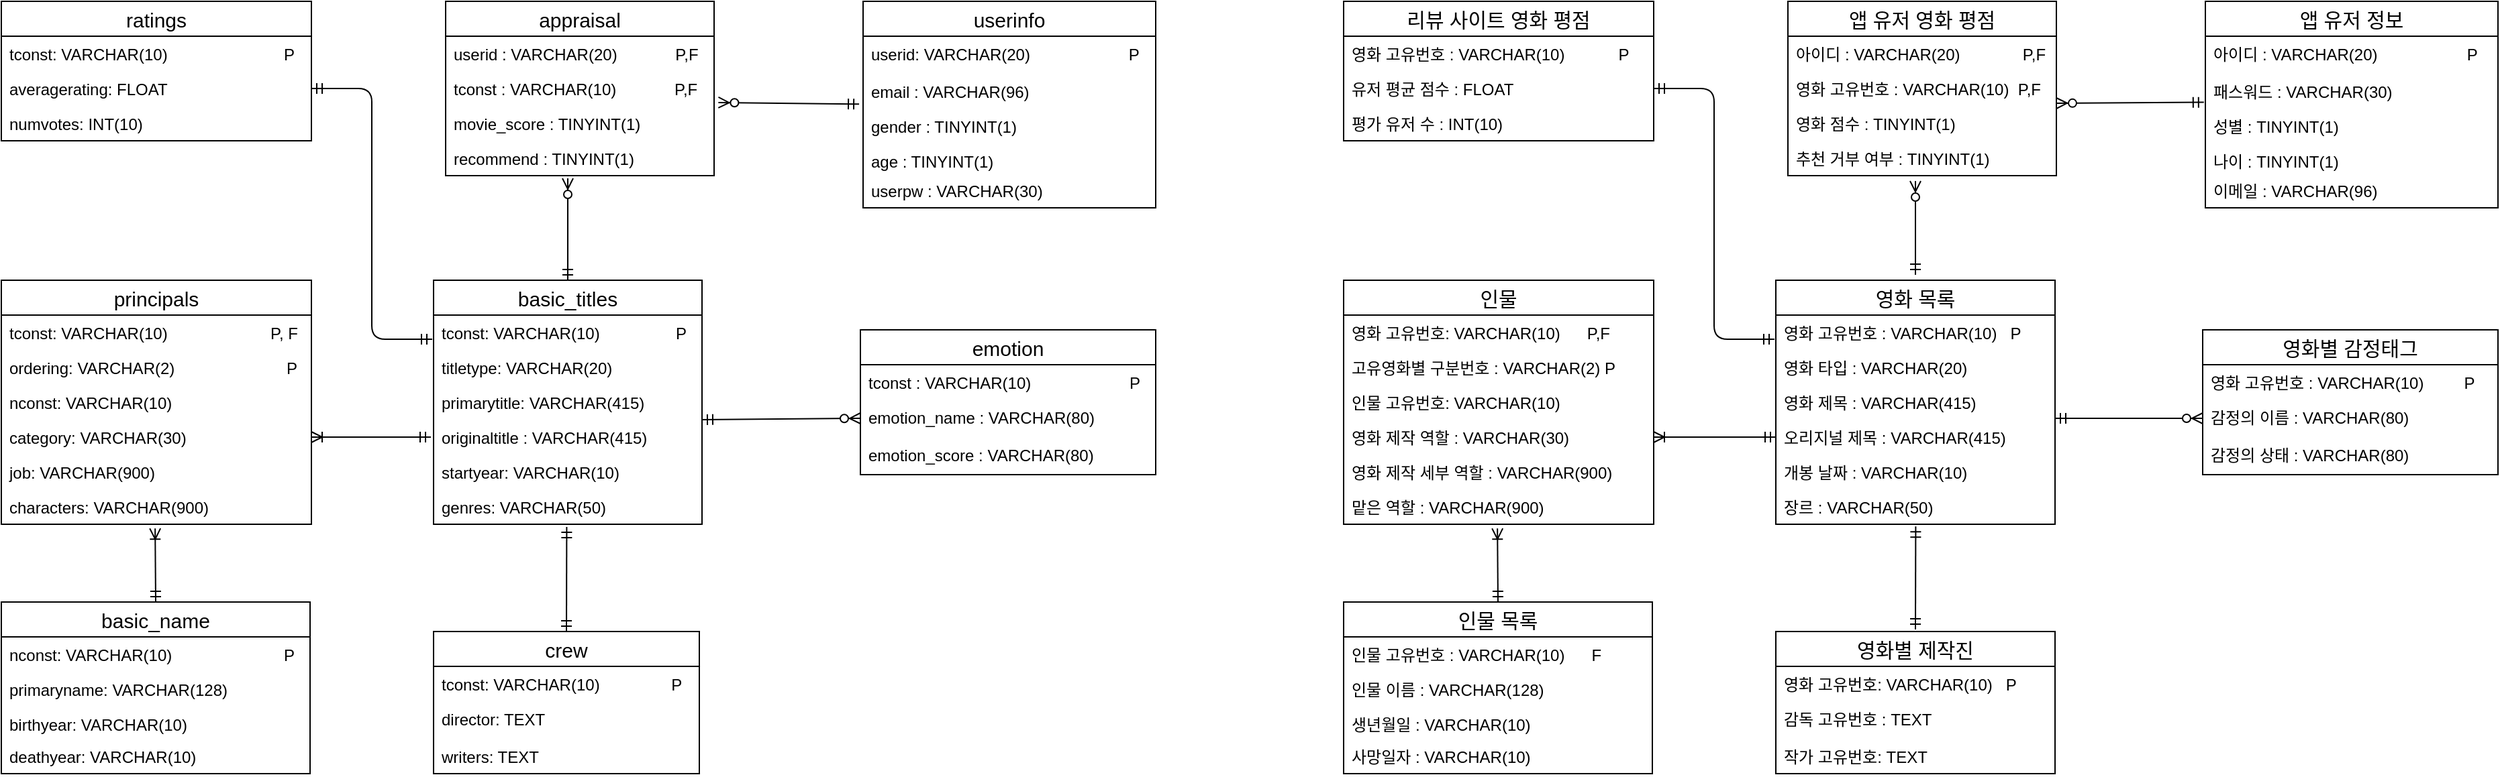 <mxfile pages="1" version="11.2.9" type="device"><diagram id="sOajWOalofP42Rp4OUkH" name="페이지-1"><mxGraphModel dx="2597" dy="3038" grid="1" gridSize="10" guides="1" tooltips="1" connect="1" arrows="1" fold="1" page="1" pageScale="1" pageWidth="827" pageHeight="1169" background="#FFFFFF" math="0" shadow="0"><root><mxCell id="0"/><mxCell id="1" parent="0"/><mxCell id="pa9vflsXwH1r61YNGhsT-4" value="인물" style="swimlane;fontStyle=0;childLayout=stackLayout;horizontal=1;startSize=26;fillColor=none;horizontalStack=0;resizeParent=1;resizeParentMax=0;resizeLast=0;collapsible=1;marginBottom=0;fontSize=15;" vertex="1" parent="1"><mxGeometry x="60" y="-1168" width="231" height="182" as="geometry"><mxRectangle x="-1328" y="-826" width="100" height="26" as="alternateBounds"/></mxGeometry></mxCell><mxCell id="pa9vflsXwH1r61YNGhsT-5" value="영화 고유번호: VARCHAR(10)      P,F&#10;" style="text;strokeColor=none;fillColor=none;align=left;verticalAlign=top;spacingLeft=4;spacingRight=4;overflow=hidden;rotatable=0;points=[[0,0.5],[1,0.5]];portConstraint=eastwest;" vertex="1" parent="pa9vflsXwH1r61YNGhsT-4"><mxGeometry y="26" width="231" height="26" as="geometry"/></mxCell><mxCell id="pa9vflsXwH1r61YNGhsT-6" value="고유영화별 구분번호 : VARCHAR(2) P" style="text;strokeColor=none;fillColor=none;align=left;verticalAlign=top;spacingLeft=4;spacingRight=4;overflow=hidden;rotatable=0;points=[[0,0.5],[1,0.5]];portConstraint=eastwest;" vertex="1" parent="pa9vflsXwH1r61YNGhsT-4"><mxGeometry y="52" width="231" height="26" as="geometry"/></mxCell><mxCell id="pa9vflsXwH1r61YNGhsT-7" value="인물 고유번호: VARCHAR(10)           " style="text;strokeColor=none;fillColor=none;align=left;verticalAlign=top;spacingLeft=4;spacingRight=4;overflow=hidden;rotatable=0;points=[[0,0.5],[1,0.5]];portConstraint=eastwest;" vertex="1" parent="pa9vflsXwH1r61YNGhsT-4"><mxGeometry y="78" width="231" height="26" as="geometry"/></mxCell><mxCell id="pa9vflsXwH1r61YNGhsT-8" value="영화 제작 역할 : VARCHAR(30)" style="text;strokeColor=none;fillColor=none;align=left;verticalAlign=top;spacingLeft=4;spacingRight=4;overflow=hidden;rotatable=0;points=[[0,0.5],[1,0.5]];portConstraint=eastwest;" vertex="1" parent="pa9vflsXwH1r61YNGhsT-4"><mxGeometry y="104" width="231" height="26" as="geometry"/></mxCell><mxCell id="pa9vflsXwH1r61YNGhsT-9" value="영화 제작 세부 역할 : VARCHAR(900)" style="text;strokeColor=none;fillColor=none;align=left;verticalAlign=top;spacingLeft=4;spacingRight=4;overflow=hidden;rotatable=0;points=[[0,0.5],[1,0.5]];portConstraint=eastwest;" vertex="1" parent="pa9vflsXwH1r61YNGhsT-4"><mxGeometry y="130" width="231" height="26" as="geometry"/></mxCell><mxCell id="pa9vflsXwH1r61YNGhsT-10" value="맡은 역할 : VARCHAR(900)" style="text;strokeColor=none;fillColor=none;align=left;verticalAlign=top;spacingLeft=4;spacingRight=4;overflow=hidden;rotatable=0;points=[[0,0.5],[1,0.5]];portConstraint=eastwest;" vertex="1" parent="pa9vflsXwH1r61YNGhsT-4"><mxGeometry y="156" width="231" height="26" as="geometry"/></mxCell><mxCell id="pa9vflsXwH1r61YNGhsT-11" value="영화 목록" style="swimlane;fontStyle=0;childLayout=stackLayout;horizontal=1;startSize=26;fillColor=none;horizontalStack=0;resizeParent=1;resizeParentMax=0;resizeLast=0;collapsible=1;marginBottom=0;fontSize=15;" vertex="1" parent="1"><mxGeometry x="382" y="-1168" width="208" height="182" as="geometry"/></mxCell><mxCell id="pa9vflsXwH1r61YNGhsT-12" value="영화 고유번호 : VARCHAR(10)   P" style="text;strokeColor=none;fillColor=none;align=left;verticalAlign=top;spacingLeft=4;spacingRight=4;overflow=hidden;rotatable=0;points=[[0,0.5],[1,0.5]];portConstraint=eastwest;" vertex="1" parent="pa9vflsXwH1r61YNGhsT-11"><mxGeometry y="26" width="208" height="26" as="geometry"/></mxCell><mxCell id="pa9vflsXwH1r61YNGhsT-13" value="영화 타입 : VARCHAR(20)" style="text;strokeColor=none;fillColor=none;align=left;verticalAlign=top;spacingLeft=4;spacingRight=4;overflow=hidden;rotatable=0;points=[[0,0.5],[1,0.5]];portConstraint=eastwest;" vertex="1" parent="pa9vflsXwH1r61YNGhsT-11"><mxGeometry y="52" width="208" height="26" as="geometry"/></mxCell><mxCell id="pa9vflsXwH1r61YNGhsT-14" value="영화 제목 : VARCHAR(415)&#10;" style="text;strokeColor=none;fillColor=none;align=left;verticalAlign=top;spacingLeft=4;spacingRight=4;overflow=hidden;rotatable=0;points=[[0,0.5],[1,0.5]];portConstraint=eastwest;" vertex="1" parent="pa9vflsXwH1r61YNGhsT-11"><mxGeometry y="78" width="208" height="26" as="geometry"/></mxCell><mxCell id="pa9vflsXwH1r61YNGhsT-15" value="오리지널 제목 : VARCHAR(415)" style="text;strokeColor=none;fillColor=none;align=left;verticalAlign=top;spacingLeft=4;spacingRight=4;overflow=hidden;rotatable=0;points=[[0,0.5],[1,0.5]];portConstraint=eastwest;" vertex="1" parent="pa9vflsXwH1r61YNGhsT-11"><mxGeometry y="104" width="208" height="26" as="geometry"/></mxCell><mxCell id="pa9vflsXwH1r61YNGhsT-16" value="개봉 날짜 : VARCHAR(10)" style="text;strokeColor=none;fillColor=none;align=left;verticalAlign=top;spacingLeft=4;spacingRight=4;overflow=hidden;rotatable=0;points=[[0,0.5],[1,0.5]];portConstraint=eastwest;" vertex="1" parent="pa9vflsXwH1r61YNGhsT-11"><mxGeometry y="130" width="208" height="26" as="geometry"/></mxCell><mxCell id="pa9vflsXwH1r61YNGhsT-17" value="장르 : VARCHAR(50)" style="text;strokeColor=none;fillColor=none;align=left;verticalAlign=top;spacingLeft=4;spacingRight=4;overflow=hidden;rotatable=0;points=[[0,0.5],[1,0.5]];portConstraint=eastwest;" vertex="1" parent="pa9vflsXwH1r61YNGhsT-11"><mxGeometry y="156" width="208" height="26" as="geometry"/></mxCell><mxCell id="pa9vflsXwH1r61YNGhsT-18" value="인물 목록" style="swimlane;fontStyle=0;childLayout=stackLayout;horizontal=1;startSize=26;fillColor=none;horizontalStack=0;resizeParent=1;resizeParentMax=0;resizeLast=0;collapsible=1;marginBottom=0;fontSize=15;" vertex="1" parent="1"><mxGeometry x="60" y="-928" width="230" height="128" as="geometry"/></mxCell><mxCell id="pa9vflsXwH1r61YNGhsT-19" value="인물 고유번호 : VARCHAR(10)      F" style="text;strokeColor=none;fillColor=none;align=left;verticalAlign=top;spacingLeft=4;spacingRight=4;overflow=hidden;rotatable=0;points=[[0,0.5],[1,0.5]];portConstraint=eastwest;" vertex="1" parent="pa9vflsXwH1r61YNGhsT-18"><mxGeometry y="26" width="230" height="26" as="geometry"/></mxCell><mxCell id="pa9vflsXwH1r61YNGhsT-20" value="인물 이름 : VARCHAR(128)" style="text;strokeColor=none;fillColor=none;align=left;verticalAlign=top;spacingLeft=4;spacingRight=4;overflow=hidden;rotatable=0;points=[[0,0.5],[1,0.5]];portConstraint=eastwest;" vertex="1" parent="pa9vflsXwH1r61YNGhsT-18"><mxGeometry y="52" width="230" height="26" as="geometry"/></mxCell><mxCell id="pa9vflsXwH1r61YNGhsT-21" value="생년월일 : VARCHAR(10)" style="text;strokeColor=none;fillColor=none;align=left;verticalAlign=top;spacingLeft=4;spacingRight=4;overflow=hidden;rotatable=0;points=[[0,0.5],[1,0.5]];portConstraint=eastwest;" vertex="1" parent="pa9vflsXwH1r61YNGhsT-18"><mxGeometry y="78" width="230" height="24" as="geometry"/></mxCell><mxCell id="pa9vflsXwH1r61YNGhsT-22" value="사망일자 : VARCHAR(10)" style="text;strokeColor=none;fillColor=none;align=left;verticalAlign=top;spacingLeft=4;spacingRight=4;overflow=hidden;rotatable=0;points=[[0,0.5],[1,0.5]];portConstraint=eastwest;" vertex="1" parent="pa9vflsXwH1r61YNGhsT-18"><mxGeometry y="102" width="230" height="26" as="geometry"/></mxCell><mxCell id="pa9vflsXwH1r61YNGhsT-23" value="영화별 제작진" style="swimlane;fontStyle=0;childLayout=stackLayout;horizontal=1;startSize=26;fillColor=none;horizontalStack=0;resizeParent=1;resizeParentMax=0;resizeLast=0;collapsible=1;marginBottom=0;fontSize=15;" vertex="1" parent="1"><mxGeometry x="382" y="-906" width="208" height="106" as="geometry"/></mxCell><mxCell id="pa9vflsXwH1r61YNGhsT-24" value="영화 고유번호: VARCHAR(10)   P" style="text;strokeColor=none;fillColor=none;align=left;verticalAlign=top;spacingLeft=4;spacingRight=4;overflow=hidden;rotatable=0;points=[[0,0.5],[1,0.5]];portConstraint=eastwest;" vertex="1" parent="pa9vflsXwH1r61YNGhsT-23"><mxGeometry y="26" width="208" height="26" as="geometry"/></mxCell><mxCell id="pa9vflsXwH1r61YNGhsT-25" value="감독 고유번호 : TEXT" style="text;strokeColor=none;fillColor=none;align=left;verticalAlign=top;spacingLeft=4;spacingRight=4;overflow=hidden;rotatable=0;points=[[0,0.5],[1,0.5]];portConstraint=eastwest;" vertex="1" parent="pa9vflsXwH1r61YNGhsT-23"><mxGeometry y="52" width="208" height="28" as="geometry"/></mxCell><mxCell id="pa9vflsXwH1r61YNGhsT-26" value="작가 고유번호: TEXT" style="text;strokeColor=none;fillColor=none;align=left;verticalAlign=top;spacingLeft=4;spacingRight=4;overflow=hidden;rotatable=0;points=[[0,0.5],[1,0.5]];portConstraint=eastwest;" vertex="1" parent="pa9vflsXwH1r61YNGhsT-23"><mxGeometry y="80" width="208" height="26" as="geometry"/></mxCell><mxCell id="pa9vflsXwH1r61YNGhsT-27" value="" style="edgeStyle=elbowEdgeStyle;fontSize=12;html=1;endArrow=ERmandOne;startArrow=ERmandOne;exitX=1;exitY=0.5;exitDx=0;exitDy=0;" edge="1" source="pa9vflsXwH1r61YNGhsT-42" parent="1"><mxGeometry width="100" height="100" relative="1" as="geometry"><mxPoint x="372" y="-759" as="sourcePoint"/><mxPoint x="381" y="-1124" as="targetPoint"/></mxGeometry></mxCell><mxCell id="pa9vflsXwH1r61YNGhsT-28" value="" style="fontSize=12;html=1;endArrow=ERmandOne;startArrow=ERmandOne;exitX=0.5;exitY=0;exitDx=0;exitDy=0;entryX=0.496;entryY=1.12;entryDx=0;entryDy=0;entryPerimeter=0;" edge="1" parent="1"><mxGeometry width="100" height="100" relative="1" as="geometry"><mxPoint x="486" y="-907.5" as="sourcePoint"/><mxPoint x="486.2" y="-984.38" as="targetPoint"/></mxGeometry></mxCell><mxCell id="pa9vflsXwH1r61YNGhsT-29" value="앱 유저 정보" style="swimlane;fontStyle=0;childLayout=stackLayout;horizontal=1;startSize=26;fillColor=none;horizontalStack=0;resizeParent=1;resizeParentMax=0;resizeLast=0;collapsible=1;marginBottom=0;fontSize=15;" vertex="1" parent="1"><mxGeometry x="702" y="-1376" width="218" height="154" as="geometry"/></mxCell><mxCell id="pa9vflsXwH1r61YNGhsT-30" value="아이디 : VARCHAR(20)                    P" style="text;strokeColor=none;fillColor=none;align=left;verticalAlign=top;spacingLeft=4;spacingRight=4;overflow=hidden;rotatable=0;points=[[0,0.5],[1,0.5]];portConstraint=eastwest;" vertex="1" parent="pa9vflsXwH1r61YNGhsT-29"><mxGeometry y="26" width="218" height="28" as="geometry"/></mxCell><mxCell id="pa9vflsXwH1r61YNGhsT-31" value="패스워드 : VARCHAR(30)" style="text;strokeColor=none;fillColor=none;align=left;verticalAlign=top;spacingLeft=4;spacingRight=4;overflow=hidden;rotatable=0;points=[[0,0.5],[1,0.5]];portConstraint=eastwest;" vertex="1" parent="pa9vflsXwH1r61YNGhsT-29"><mxGeometry y="54" width="218" height="26" as="geometry"/></mxCell><mxCell id="pa9vflsXwH1r61YNGhsT-32" value="성별 : TINYINT(1)" style="text;strokeColor=none;fillColor=none;align=left;verticalAlign=top;spacingLeft=4;spacingRight=4;overflow=hidden;rotatable=0;points=[[0,0.5],[1,0.5]];portConstraint=eastwest;" vertex="1" parent="pa9vflsXwH1r61YNGhsT-29"><mxGeometry y="80" width="218" height="26" as="geometry"/></mxCell><mxCell id="pa9vflsXwH1r61YNGhsT-33" value="나이 : TINYINT(1)" style="text;strokeColor=none;fillColor=none;align=left;verticalAlign=top;spacingLeft=4;spacingRight=4;overflow=hidden;rotatable=0;points=[[0,0.5],[1,0.5]];portConstraint=eastwest;" vertex="1" parent="pa9vflsXwH1r61YNGhsT-29"><mxGeometry y="106" width="218" height="22" as="geometry"/></mxCell><mxCell id="pa9vflsXwH1r61YNGhsT-34" value="이메일 : VARCHAR(96)" style="text;strokeColor=none;fillColor=none;align=left;verticalAlign=top;spacingLeft=4;spacingRight=4;overflow=hidden;rotatable=0;points=[[0,0.5],[1,0.5]];portConstraint=eastwest;" vertex="1" parent="pa9vflsXwH1r61YNGhsT-29"><mxGeometry y="128" width="218" height="26" as="geometry"/></mxCell><mxCell id="pa9vflsXwH1r61YNGhsT-35" value="앱 유저 영화 평점" style="swimlane;fontStyle=0;childLayout=stackLayout;horizontal=1;startSize=26;fillColor=none;horizontalStack=0;resizeParent=1;resizeParentMax=0;resizeLast=0;collapsible=1;marginBottom=0;fontSize=15;" vertex="1" parent="1"><mxGeometry x="391" y="-1376" width="200" height="130" as="geometry"/></mxCell><mxCell id="pa9vflsXwH1r61YNGhsT-36" value="아이디 : VARCHAR(20)              P,F" style="text;strokeColor=none;fillColor=none;align=left;verticalAlign=top;spacingLeft=4;spacingRight=4;overflow=hidden;rotatable=0;points=[[0,0.5],[1,0.5]];portConstraint=eastwest;" vertex="1" parent="pa9vflsXwH1r61YNGhsT-35"><mxGeometry y="26" width="200" height="26" as="geometry"/></mxCell><mxCell id="pa9vflsXwH1r61YNGhsT-37" value="영화 고유번호 : VARCHAR(10)  P,F" style="text;strokeColor=none;fillColor=none;align=left;verticalAlign=top;spacingLeft=4;spacingRight=4;overflow=hidden;rotatable=0;points=[[0,0.5],[1,0.5]];portConstraint=eastwest;" vertex="1" parent="pa9vflsXwH1r61YNGhsT-35"><mxGeometry y="52" width="200" height="26" as="geometry"/></mxCell><mxCell id="pa9vflsXwH1r61YNGhsT-38" value="영화 점수 : TINYINT(1)" style="text;strokeColor=none;fillColor=none;align=left;verticalAlign=top;spacingLeft=4;spacingRight=4;overflow=hidden;rotatable=0;points=[[0,0.5],[1,0.5]];portConstraint=eastwest;" vertex="1" parent="pa9vflsXwH1r61YNGhsT-35"><mxGeometry y="78" width="200" height="26" as="geometry"/></mxCell><mxCell id="pa9vflsXwH1r61YNGhsT-39" value="추천 거부 여부 : TINYINT(1)" style="text;strokeColor=none;fillColor=none;align=left;verticalAlign=top;spacingLeft=4;spacingRight=4;overflow=hidden;rotatable=0;points=[[0,0.5],[1,0.5]];portConstraint=eastwest;" vertex="1" parent="pa9vflsXwH1r61YNGhsT-35"><mxGeometry y="104" width="200" height="26" as="geometry"/></mxCell><mxCell id="pa9vflsXwH1r61YNGhsT-40" value="리뷰 사이트 영화 평점" style="swimlane;fontStyle=0;childLayout=stackLayout;horizontal=1;startSize=26;fillColor=none;horizontalStack=0;resizeParent=1;resizeParentMax=0;resizeLast=0;collapsible=1;marginBottom=0;fontSize=15;" vertex="1" parent="1"><mxGeometry x="60" y="-1376" width="231" height="104" as="geometry"/></mxCell><mxCell id="pa9vflsXwH1r61YNGhsT-41" value="영화 고유번호 : VARCHAR(10)            P" style="text;strokeColor=none;fillColor=none;align=left;verticalAlign=top;spacingLeft=4;spacingRight=4;overflow=hidden;rotatable=0;points=[[0,0.5],[1,0.5]];portConstraint=eastwest;" vertex="1" parent="pa9vflsXwH1r61YNGhsT-40"><mxGeometry y="26" width="231" height="26" as="geometry"/></mxCell><mxCell id="pa9vflsXwH1r61YNGhsT-42" value="유저 평균 점수 : FLOAT" style="text;strokeColor=none;fillColor=none;align=left;verticalAlign=top;spacingLeft=4;spacingRight=4;overflow=hidden;rotatable=0;points=[[0,0.5],[1,0.5]];portConstraint=eastwest;" vertex="1" parent="pa9vflsXwH1r61YNGhsT-40"><mxGeometry y="52" width="231" height="26" as="geometry"/></mxCell><mxCell id="pa9vflsXwH1r61YNGhsT-43" value="평가 유저 수 : INT(10)" style="text;strokeColor=none;fillColor=none;align=left;verticalAlign=top;spacingLeft=4;spacingRight=4;overflow=hidden;rotatable=0;points=[[0,0.5],[1,0.5]];portConstraint=eastwest;" vertex="1" parent="pa9vflsXwH1r61YNGhsT-40"><mxGeometry y="78" width="231" height="26" as="geometry"/></mxCell><mxCell id="pa9vflsXwH1r61YNGhsT-44" value="영화별 감정태그" style="swimlane;fontStyle=0;childLayout=stackLayout;horizontal=1;startSize=26;fillColor=none;horizontalStack=0;resizeParent=1;resizeParentMax=0;resizeLast=0;collapsible=1;marginBottom=0;fontSize=15;" vertex="1" parent="1"><mxGeometry x="700" y="-1131" width="220" height="108" as="geometry"/></mxCell><mxCell id="pa9vflsXwH1r61YNGhsT-45" value="영화 고유번호 : VARCHAR(10)         P" style="text;strokeColor=none;fillColor=none;align=left;verticalAlign=top;spacingLeft=4;spacingRight=4;overflow=hidden;rotatable=0;points=[[0,0.5],[1,0.5]];portConstraint=eastwest;" vertex="1" parent="pa9vflsXwH1r61YNGhsT-44"><mxGeometry y="26" width="220" height="26" as="geometry"/></mxCell><mxCell id="pa9vflsXwH1r61YNGhsT-46" value="감정의 이름 : VARCHAR(80)" style="text;strokeColor=none;fillColor=none;align=left;verticalAlign=top;spacingLeft=4;spacingRight=4;overflow=hidden;rotatable=0;points=[[0,0.5],[1,0.5]];portConstraint=eastwest;" vertex="1" parent="pa9vflsXwH1r61YNGhsT-44"><mxGeometry y="52" width="220" height="28" as="geometry"/></mxCell><mxCell id="pa9vflsXwH1r61YNGhsT-47" value="감정의 상태 : VARCHAR(80)" style="text;strokeColor=none;fillColor=none;align=left;verticalAlign=top;spacingLeft=4;spacingRight=4;overflow=hidden;rotatable=0;points=[[0,0.5],[1,0.5]];portConstraint=eastwest;" vertex="1" parent="pa9vflsXwH1r61YNGhsT-44"><mxGeometry y="80" width="220" height="28" as="geometry"/></mxCell><mxCell id="pa9vflsXwH1r61YNGhsT-48" value="" style="fontSize=12;html=1;endArrow=ERzeroToMany;startArrow=ERmandOne;" edge="1" parent="1"><mxGeometry width="100" height="100" relative="1" as="geometry"><mxPoint x="486" y="-1172" as="sourcePoint"/><mxPoint x="486" y="-1242" as="targetPoint"/></mxGeometry></mxCell><mxCell id="pa9vflsXwH1r61YNGhsT-49" value="" style="fontSize=12;html=1;endArrow=ERoneToMany;startArrow=ERmandOne;exitX=0.5;exitY=0;exitDx=0;exitDy=0;entryX=0.496;entryY=1.12;entryDx=0;entryDy=0;entryPerimeter=0;" edge="1" source="pa9vflsXwH1r61YNGhsT-18" parent="1" target="pa9vflsXwH1r61YNGhsT-10"><mxGeometry width="100" height="100" relative="1" as="geometry"><mxPoint x="358" y="-1093" as="sourcePoint"/><mxPoint x="20" y="-964" as="targetPoint"/></mxGeometry></mxCell><mxCell id="pa9vflsXwH1r61YNGhsT-50" value="" style="fontSize=12;html=1;endArrow=ERzeroToMany;startArrow=ERmandOne;entryX=0;entryY=0.5;entryDx=0;entryDy=0;" edge="1" target="pa9vflsXwH1r61YNGhsT-46" parent="1"><mxGeometry width="100" height="100" relative="1" as="geometry"><mxPoint x="590" y="-1065" as="sourcePoint"/><mxPoint x="893.0" y="-1214.5" as="targetPoint"/></mxGeometry></mxCell><mxCell id="pa9vflsXwH1r61YNGhsT-51" value="" style="fontSize=12;html=1;endArrow=ERzeroToMany;startArrow=ERmandOne;entryX=1;entryY=0.923;entryDx=0;entryDy=0;entryPerimeter=0;exitX=-0.005;exitY=0.819;exitDx=0;exitDy=0;exitPerimeter=0;" edge="1" source="pa9vflsXwH1r61YNGhsT-31" target="pa9vflsXwH1r61YNGhsT-37" parent="1"><mxGeometry width="100" height="100" relative="1" as="geometry"><mxPoint x="698.029" y="-1327.441" as="sourcePoint"/><mxPoint x="590.971" y="-1326.265" as="targetPoint"/></mxGeometry></mxCell><mxCell id="pa9vflsXwH1r61YNGhsT-52" value="" style="fontSize=12;html=1;endArrow=ERoneToMany;startArrow=ERmandOne;exitX=0;exitY=0.5;exitDx=0;exitDy=0;entryX=1;entryY=0.5;entryDx=0;entryDy=0;" edge="1" source="pa9vflsXwH1r61YNGhsT-15" target="pa9vflsXwH1r61YNGhsT-8" parent="1"><mxGeometry width="100" height="100" relative="1" as="geometry"><mxPoint x="459" y="-1047.008" as="sourcePoint"/><mxPoint x="290" y="-1047" as="targetPoint"/></mxGeometry></mxCell><mxCell id="pa9vflsXwH1r61YNGhsT-59" value="principals" style="swimlane;fontStyle=0;childLayout=stackLayout;horizontal=1;startSize=26;fillColor=none;horizontalStack=0;resizeParent=1;resizeParentMax=0;resizeLast=0;collapsible=1;marginBottom=0;fontSize=15;" vertex="1" parent="1"><mxGeometry x="-940" y="-1168" width="231" height="182" as="geometry"><mxRectangle x="-1328" y="-826" width="100" height="26" as="alternateBounds"/></mxGeometry></mxCell><mxCell id="pa9vflsXwH1r61YNGhsT-60" value="tconst: VARCHAR(10)                       P, F&#10;" style="text;strokeColor=none;fillColor=none;align=left;verticalAlign=top;spacingLeft=4;spacingRight=4;overflow=hidden;rotatable=0;points=[[0,0.5],[1,0.5]];portConstraint=eastwest;" vertex="1" parent="pa9vflsXwH1r61YNGhsT-59"><mxGeometry y="26" width="231" height="26" as="geometry"/></mxCell><mxCell id="pa9vflsXwH1r61YNGhsT-61" value="ordering: VARCHAR(2)                         P" style="text;strokeColor=none;fillColor=none;align=left;verticalAlign=top;spacingLeft=4;spacingRight=4;overflow=hidden;rotatable=0;points=[[0,0.5],[1,0.5]];portConstraint=eastwest;" vertex="1" parent="pa9vflsXwH1r61YNGhsT-59"><mxGeometry y="52" width="231" height="26" as="geometry"/></mxCell><mxCell id="pa9vflsXwH1r61YNGhsT-108" value="nconst: VARCHAR(10)           " style="text;strokeColor=none;fillColor=none;align=left;verticalAlign=top;spacingLeft=4;spacingRight=4;overflow=hidden;rotatable=0;points=[[0,0.5],[1,0.5]];portConstraint=eastwest;" vertex="1" parent="pa9vflsXwH1r61YNGhsT-59"><mxGeometry y="78" width="231" height="26" as="geometry"/></mxCell><mxCell id="pa9vflsXwH1r61YNGhsT-109" value="category: VARCHAR(30)" style="text;strokeColor=none;fillColor=none;align=left;verticalAlign=top;spacingLeft=4;spacingRight=4;overflow=hidden;rotatable=0;points=[[0,0.5],[1,0.5]];portConstraint=eastwest;" vertex="1" parent="pa9vflsXwH1r61YNGhsT-59"><mxGeometry y="104" width="231" height="26" as="geometry"/></mxCell><mxCell id="pa9vflsXwH1r61YNGhsT-110" value="job: VARCHAR(900)" style="text;strokeColor=none;fillColor=none;align=left;verticalAlign=top;spacingLeft=4;spacingRight=4;overflow=hidden;rotatable=0;points=[[0,0.5],[1,0.5]];portConstraint=eastwest;" vertex="1" parent="pa9vflsXwH1r61YNGhsT-59"><mxGeometry y="130" width="231" height="26" as="geometry"/></mxCell><mxCell id="pa9vflsXwH1r61YNGhsT-111" value="characters: VARCHAR(900)" style="text;strokeColor=none;fillColor=none;align=left;verticalAlign=top;spacingLeft=4;spacingRight=4;overflow=hidden;rotatable=0;points=[[0,0.5],[1,0.5]];portConstraint=eastwest;" vertex="1" parent="pa9vflsXwH1r61YNGhsT-59"><mxGeometry y="156" width="231" height="26" as="geometry"/></mxCell><mxCell id="pa9vflsXwH1r61YNGhsT-66" value="basic_titles" style="swimlane;fontStyle=0;childLayout=stackLayout;horizontal=1;startSize=26;fillColor=none;horizontalStack=0;resizeParent=1;resizeParentMax=0;resizeLast=0;collapsible=1;marginBottom=0;fontSize=15;" vertex="1" parent="1"><mxGeometry x="-618" y="-1168" width="200" height="182" as="geometry"/></mxCell><mxCell id="pa9vflsXwH1r61YNGhsT-119" value="tconst: VARCHAR(10)                 P" style="text;strokeColor=none;fillColor=none;align=left;verticalAlign=top;spacingLeft=4;spacingRight=4;overflow=hidden;rotatable=0;points=[[0,0.5],[1,0.5]];portConstraint=eastwest;" vertex="1" parent="pa9vflsXwH1r61YNGhsT-66"><mxGeometry y="26" width="200" height="26" as="geometry"/></mxCell><mxCell id="pa9vflsXwH1r61YNGhsT-124" value="titletype: VARCHAR(20)" style="text;strokeColor=none;fillColor=none;align=left;verticalAlign=top;spacingLeft=4;spacingRight=4;overflow=hidden;rotatable=0;points=[[0,0.5],[1,0.5]];portConstraint=eastwest;" vertex="1" parent="pa9vflsXwH1r61YNGhsT-66"><mxGeometry y="52" width="200" height="26" as="geometry"/></mxCell><mxCell id="pa9vflsXwH1r61YNGhsT-123" value="primarytitle: VARCHAR(415)&#10;" style="text;strokeColor=none;fillColor=none;align=left;verticalAlign=top;spacingLeft=4;spacingRight=4;overflow=hidden;rotatable=0;points=[[0,0.5],[1,0.5]];portConstraint=eastwest;" vertex="1" parent="pa9vflsXwH1r61YNGhsT-66"><mxGeometry y="78" width="200" height="26" as="geometry"/></mxCell><mxCell id="pa9vflsXwH1r61YNGhsT-122" value="originaltitle : VARCHAR(415)" style="text;strokeColor=none;fillColor=none;align=left;verticalAlign=top;spacingLeft=4;spacingRight=4;overflow=hidden;rotatable=0;points=[[0,0.5],[1,0.5]];portConstraint=eastwest;" vertex="1" parent="pa9vflsXwH1r61YNGhsT-66"><mxGeometry y="104" width="200" height="26" as="geometry"/></mxCell><mxCell id="pa9vflsXwH1r61YNGhsT-121" value="startyear: VARCHAR(10)" style="text;strokeColor=none;fillColor=none;align=left;verticalAlign=top;spacingLeft=4;spacingRight=4;overflow=hidden;rotatable=0;points=[[0,0.5],[1,0.5]];portConstraint=eastwest;" vertex="1" parent="pa9vflsXwH1r61YNGhsT-66"><mxGeometry y="130" width="200" height="26" as="geometry"/></mxCell><mxCell id="pa9vflsXwH1r61YNGhsT-120" value="genres: VARCHAR(50)" style="text;strokeColor=none;fillColor=none;align=left;verticalAlign=top;spacingLeft=4;spacingRight=4;overflow=hidden;rotatable=0;points=[[0,0.5],[1,0.5]];portConstraint=eastwest;" vertex="1" parent="pa9vflsXwH1r61YNGhsT-66"><mxGeometry y="156" width="200" height="26" as="geometry"/></mxCell><mxCell id="pa9vflsXwH1r61YNGhsT-73" value="basic_name" style="swimlane;fontStyle=0;childLayout=stackLayout;horizontal=1;startSize=26;fillColor=none;horizontalStack=0;resizeParent=1;resizeParentMax=0;resizeLast=0;collapsible=1;marginBottom=0;fontSize=15;" vertex="1" parent="1"><mxGeometry x="-940" y="-928" width="230" height="128" as="geometry"/></mxCell><mxCell id="pa9vflsXwH1r61YNGhsT-112" value="nconst: VARCHAR(10)                         P" style="text;strokeColor=none;fillColor=none;align=left;verticalAlign=top;spacingLeft=4;spacingRight=4;overflow=hidden;rotatable=0;points=[[0,0.5],[1,0.5]];portConstraint=eastwest;" vertex="1" parent="pa9vflsXwH1r61YNGhsT-73"><mxGeometry y="26" width="230" height="26" as="geometry"/></mxCell><mxCell id="pa9vflsXwH1r61YNGhsT-113" value="primaryname: VARCHAR(128)" style="text;strokeColor=none;fillColor=none;align=left;verticalAlign=top;spacingLeft=4;spacingRight=4;overflow=hidden;rotatable=0;points=[[0,0.5],[1,0.5]];portConstraint=eastwest;" vertex="1" parent="pa9vflsXwH1r61YNGhsT-73"><mxGeometry y="52" width="230" height="26" as="geometry"/></mxCell><mxCell id="pa9vflsXwH1r61YNGhsT-114" value="birthyear: VARCHAR(10)" style="text;strokeColor=none;fillColor=none;align=left;verticalAlign=top;spacingLeft=4;spacingRight=4;overflow=hidden;rotatable=0;points=[[0,0.5],[1,0.5]];portConstraint=eastwest;" vertex="1" parent="pa9vflsXwH1r61YNGhsT-73"><mxGeometry y="78" width="230" height="24" as="geometry"/></mxCell><mxCell id="pa9vflsXwH1r61YNGhsT-115" value="deathyear: VARCHAR(10)" style="text;strokeColor=none;fillColor=none;align=left;verticalAlign=top;spacingLeft=4;spacingRight=4;overflow=hidden;rotatable=0;points=[[0,0.5],[1,0.5]];portConstraint=eastwest;" vertex="1" parent="pa9vflsXwH1r61YNGhsT-73"><mxGeometry y="102" width="230" height="26" as="geometry"/></mxCell><mxCell id="pa9vflsXwH1r61YNGhsT-78" value="crew" style="swimlane;fontStyle=0;childLayout=stackLayout;horizontal=1;startSize=26;fillColor=none;horizontalStack=0;resizeParent=1;resizeParentMax=0;resizeLast=0;collapsible=1;marginBottom=0;fontSize=15;" vertex="1" parent="1"><mxGeometry x="-618" y="-906" width="198" height="106" as="geometry"/></mxCell><mxCell id="pa9vflsXwH1r61YNGhsT-116" value="tconst: VARCHAR(10)                P" style="text;strokeColor=none;fillColor=none;align=left;verticalAlign=top;spacingLeft=4;spacingRight=4;overflow=hidden;rotatable=0;points=[[0,0.5],[1,0.5]];portConstraint=eastwest;" vertex="1" parent="pa9vflsXwH1r61YNGhsT-78"><mxGeometry y="26" width="198" height="26" as="geometry"/></mxCell><mxCell id="pa9vflsXwH1r61YNGhsT-117" value="director: TEXT" style="text;strokeColor=none;fillColor=none;align=left;verticalAlign=top;spacingLeft=4;spacingRight=4;overflow=hidden;rotatable=0;points=[[0,0.5],[1,0.5]];portConstraint=eastwest;" vertex="1" parent="pa9vflsXwH1r61YNGhsT-78"><mxGeometry y="52" width="198" height="28" as="geometry"/></mxCell><mxCell id="pa9vflsXwH1r61YNGhsT-118" value="writers: TEXT" style="text;strokeColor=none;fillColor=none;align=left;verticalAlign=top;spacingLeft=4;spacingRight=4;overflow=hidden;rotatable=0;points=[[0,0.5],[1,0.5]];portConstraint=eastwest;" vertex="1" parent="pa9vflsXwH1r61YNGhsT-78"><mxGeometry y="80" width="198" height="26" as="geometry"/></mxCell><mxCell id="pa9vflsXwH1r61YNGhsT-82" value="" style="edgeStyle=elbowEdgeStyle;fontSize=12;html=1;endArrow=ERmandOne;startArrow=ERmandOne;exitX=1;exitY=0.5;exitDx=0;exitDy=0;" edge="1" source="pa9vflsXwH1r61YNGhsT-97" parent="1"><mxGeometry width="100" height="100" relative="1" as="geometry"><mxPoint x="-628" y="-759" as="sourcePoint"/><mxPoint x="-619" y="-1124" as="targetPoint"/></mxGeometry></mxCell><mxCell id="pa9vflsXwH1r61YNGhsT-83" value="" style="fontSize=12;html=1;endArrow=ERmandOne;startArrow=ERmandOne;exitX=0.5;exitY=0;exitDx=0;exitDy=0;entryX=0.496;entryY=1.075;entryDx=0;entryDy=0;entryPerimeter=0;" edge="1" source="pa9vflsXwH1r61YNGhsT-78" parent="1" target="pa9vflsXwH1r61YNGhsT-120"><mxGeometry width="100" height="100" relative="1" as="geometry"><mxPoint x="-305.5" y="-966.5" as="sourcePoint"/><mxPoint x="-523" y="-986" as="targetPoint"/></mxGeometry></mxCell><mxCell id="pa9vflsXwH1r61YNGhsT-84" value="userinfo" style="swimlane;fontStyle=0;childLayout=stackLayout;horizontal=1;startSize=26;fillColor=none;horizontalStack=0;resizeParent=1;resizeParentMax=0;resizeLast=0;collapsible=1;marginBottom=0;fontSize=15;" vertex="1" parent="1"><mxGeometry x="-298" y="-1376" width="218" height="154" as="geometry"/></mxCell><mxCell id="pa9vflsXwH1r61YNGhsT-125" value="userid: VARCHAR(20)                      P" style="text;strokeColor=none;fillColor=none;align=left;verticalAlign=top;spacingLeft=4;spacingRight=4;overflow=hidden;rotatable=0;points=[[0,0.5],[1,0.5]];portConstraint=eastwest;" vertex="1" parent="pa9vflsXwH1r61YNGhsT-84"><mxGeometry y="26" width="218" height="28" as="geometry"/></mxCell><mxCell id="pa9vflsXwH1r61YNGhsT-129" value="email : VARCHAR(96)" style="text;strokeColor=none;fillColor=none;align=left;verticalAlign=top;spacingLeft=4;spacingRight=4;overflow=hidden;rotatable=0;points=[[0,0.5],[1,0.5]];portConstraint=eastwest;" vertex="1" parent="pa9vflsXwH1r61YNGhsT-84"><mxGeometry y="54" width="218" height="26" as="geometry"/></mxCell><mxCell id="pa9vflsXwH1r61YNGhsT-127" value="gender : TINYINT(1)" style="text;strokeColor=none;fillColor=none;align=left;verticalAlign=top;spacingLeft=4;spacingRight=4;overflow=hidden;rotatable=0;points=[[0,0.5],[1,0.5]];portConstraint=eastwest;" vertex="1" parent="pa9vflsXwH1r61YNGhsT-84"><mxGeometry y="80" width="218" height="26" as="geometry"/></mxCell><mxCell id="pa9vflsXwH1r61YNGhsT-128" value="age : TINYINT(1)" style="text;strokeColor=none;fillColor=none;align=left;verticalAlign=top;spacingLeft=4;spacingRight=4;overflow=hidden;rotatable=0;points=[[0,0.5],[1,0.5]];portConstraint=eastwest;" vertex="1" parent="pa9vflsXwH1r61YNGhsT-84"><mxGeometry y="106" width="218" height="22" as="geometry"/></mxCell><mxCell id="pa9vflsXwH1r61YNGhsT-126" value="userpw : VARCHAR(30)" style="text;strokeColor=none;fillColor=none;align=left;verticalAlign=top;spacingLeft=4;spacingRight=4;overflow=hidden;rotatable=0;points=[[0,0.5],[1,0.5]];portConstraint=eastwest;" vertex="1" parent="pa9vflsXwH1r61YNGhsT-84"><mxGeometry y="128" width="218" height="26" as="geometry"/></mxCell><mxCell id="pa9vflsXwH1r61YNGhsT-90" value="appraisal" style="swimlane;fontStyle=0;childLayout=stackLayout;horizontal=1;startSize=26;fillColor=none;horizontalStack=0;resizeParent=1;resizeParentMax=0;resizeLast=0;collapsible=1;marginBottom=0;fontSize=15;" vertex="1" parent="1"><mxGeometry x="-609" y="-1376" width="200" height="130" as="geometry"/></mxCell><mxCell id="pa9vflsXwH1r61YNGhsT-133" value="userid : VARCHAR(20)             P,F" style="text;strokeColor=none;fillColor=none;align=left;verticalAlign=top;spacingLeft=4;spacingRight=4;overflow=hidden;rotatable=0;points=[[0,0.5],[1,0.5]];portConstraint=eastwest;" vertex="1" parent="pa9vflsXwH1r61YNGhsT-90"><mxGeometry y="26" width="200" height="26" as="geometry"/></mxCell><mxCell id="pa9vflsXwH1r61YNGhsT-134" value="tconst : VARCHAR(10)             P,F" style="text;strokeColor=none;fillColor=none;align=left;verticalAlign=top;spacingLeft=4;spacingRight=4;overflow=hidden;rotatable=0;points=[[0,0.5],[1,0.5]];portConstraint=eastwest;" vertex="1" parent="pa9vflsXwH1r61YNGhsT-90"><mxGeometry y="52" width="200" height="26" as="geometry"/></mxCell><mxCell id="pa9vflsXwH1r61YNGhsT-135" value="movie_score : TINYINT(1)" style="text;strokeColor=none;fillColor=none;align=left;verticalAlign=top;spacingLeft=4;spacingRight=4;overflow=hidden;rotatable=0;points=[[0,0.5],[1,0.5]];portConstraint=eastwest;" vertex="1" parent="pa9vflsXwH1r61YNGhsT-90"><mxGeometry y="78" width="200" height="26" as="geometry"/></mxCell><mxCell id="pa9vflsXwH1r61YNGhsT-136" value="recommend : TINYINT(1)" style="text;strokeColor=none;fillColor=none;align=left;verticalAlign=top;spacingLeft=4;spacingRight=4;overflow=hidden;rotatable=0;points=[[0,0.5],[1,0.5]];portConstraint=eastwest;" vertex="1" parent="pa9vflsXwH1r61YNGhsT-90"><mxGeometry y="104" width="200" height="26" as="geometry"/></mxCell><mxCell id="pa9vflsXwH1r61YNGhsT-95" value="ratings" style="swimlane;fontStyle=0;childLayout=stackLayout;horizontal=1;startSize=26;fillColor=none;horizontalStack=0;resizeParent=1;resizeParentMax=0;resizeLast=0;collapsible=1;marginBottom=0;fontSize=15;" vertex="1" parent="1"><mxGeometry x="-940" y="-1376" width="231" height="104" as="geometry"/></mxCell><mxCell id="pa9vflsXwH1r61YNGhsT-96" value="tconst: VARCHAR(10)                          P" style="text;strokeColor=none;fillColor=none;align=left;verticalAlign=top;spacingLeft=4;spacingRight=4;overflow=hidden;rotatable=0;points=[[0,0.5],[1,0.5]];portConstraint=eastwest;" vertex="1" parent="pa9vflsXwH1r61YNGhsT-95"><mxGeometry y="26" width="231" height="26" as="geometry"/></mxCell><mxCell id="pa9vflsXwH1r61YNGhsT-97" value="averagerating: FLOAT" style="text;strokeColor=none;fillColor=none;align=left;verticalAlign=top;spacingLeft=4;spacingRight=4;overflow=hidden;rotatable=0;points=[[0,0.5],[1,0.5]];portConstraint=eastwest;" vertex="1" parent="pa9vflsXwH1r61YNGhsT-95"><mxGeometry y="52" width="231" height="26" as="geometry"/></mxCell><mxCell id="pa9vflsXwH1r61YNGhsT-98" value="numvotes: INT(10)" style="text;strokeColor=none;fillColor=none;align=left;verticalAlign=top;spacingLeft=4;spacingRight=4;overflow=hidden;rotatable=0;points=[[0,0.5],[1,0.5]];portConstraint=eastwest;" vertex="1" parent="pa9vflsXwH1r61YNGhsT-95"><mxGeometry y="78" width="231" height="26" as="geometry"/></mxCell><mxCell id="pa9vflsXwH1r61YNGhsT-99" value="emotion" style="swimlane;fontStyle=0;childLayout=stackLayout;horizontal=1;startSize=26;fillColor=none;horizontalStack=0;resizeParent=1;resizeParentMax=0;resizeLast=0;collapsible=1;marginBottom=0;fontSize=15;" vertex="1" parent="1"><mxGeometry x="-300" y="-1131" width="220" height="108" as="geometry"/></mxCell><mxCell id="pa9vflsXwH1r61YNGhsT-130" value="tconst : VARCHAR(10)                      P" style="text;strokeColor=none;fillColor=none;align=left;verticalAlign=top;spacingLeft=4;spacingRight=4;overflow=hidden;rotatable=0;points=[[0,0.5],[1,0.5]];portConstraint=eastwest;" vertex="1" parent="pa9vflsXwH1r61YNGhsT-99"><mxGeometry y="26" width="220" height="26" as="geometry"/></mxCell><mxCell id="pa9vflsXwH1r61YNGhsT-131" value="emotion_name : VARCHAR(80)" style="text;strokeColor=none;fillColor=none;align=left;verticalAlign=top;spacingLeft=4;spacingRight=4;overflow=hidden;rotatable=0;points=[[0,0.5],[1,0.5]];portConstraint=eastwest;" vertex="1" parent="pa9vflsXwH1r61YNGhsT-99"><mxGeometry y="52" width="220" height="28" as="geometry"/></mxCell><mxCell id="pa9vflsXwH1r61YNGhsT-132" value="emotion_score : VARCHAR(80)" style="text;strokeColor=none;fillColor=none;align=left;verticalAlign=top;spacingLeft=4;spacingRight=4;overflow=hidden;rotatable=0;points=[[0,0.5],[1,0.5]];portConstraint=eastwest;" vertex="1" parent="pa9vflsXwH1r61YNGhsT-99"><mxGeometry y="80" width="220" height="28" as="geometry"/></mxCell><mxCell id="pa9vflsXwH1r61YNGhsT-103" value="" style="fontSize=12;html=1;endArrow=ERzeroToMany;startArrow=ERmandOne;exitX=0.5;exitY=0;exitDx=0;exitDy=0;" edge="1" source="pa9vflsXwH1r61YNGhsT-66" parent="1"><mxGeometry width="100" height="100" relative="1" as="geometry"><mxPoint x="-610" y="-1214" as="sourcePoint"/><mxPoint x="-518" y="-1244" as="targetPoint"/></mxGeometry></mxCell><mxCell id="pa9vflsXwH1r61YNGhsT-104" value="" style="fontSize=12;html=1;endArrow=ERoneToMany;startArrow=ERmandOne;exitX=0.5;exitY=0;exitDx=0;exitDy=0;entryX=0.496;entryY=1.12;entryDx=0;entryDy=0;entryPerimeter=0;" edge="1" source="pa9vflsXwH1r61YNGhsT-73" parent="1"><mxGeometry width="100" height="100" relative="1" as="geometry"><mxPoint x="-642" y="-1093" as="sourcePoint"/><mxPoint x="-825.424" y="-982.88" as="targetPoint"/></mxGeometry></mxCell><mxCell id="pa9vflsXwH1r61YNGhsT-105" value="" style="fontSize=12;html=1;endArrow=ERzeroToMany;startArrow=ERmandOne;entryX=0;entryY=0.5;entryDx=0;entryDy=0;exitX=1;exitY=0.5;exitDx=0;exitDy=0;" edge="1" target="pa9vflsXwH1r61YNGhsT-131" parent="1"><mxGeometry width="100" height="100" relative="1" as="geometry"><mxPoint x="-418" y="-1064" as="sourcePoint"/><mxPoint x="-300" y="-1009" as="targetPoint"/></mxGeometry></mxCell><mxCell id="pa9vflsXwH1r61YNGhsT-106" value="" style="fontSize=12;html=1;endArrow=ERzeroToMany;startArrow=ERmandOne;entryX=1.021;entryY=-0.097;entryDx=0;entryDy=0;entryPerimeter=0;exitX=-0.009;exitY=-0.152;exitDx=0;exitDy=0;exitPerimeter=0;" edge="1" parent="1"><mxGeometry width="100" height="100" relative="1" as="geometry"><mxPoint x="-300.962" y="-1299.344" as="sourcePoint"/><mxPoint x="-405.8" y="-1300.522" as="targetPoint"/></mxGeometry></mxCell><mxCell id="pa9vflsXwH1r61YNGhsT-107" value="" style="fontSize=12;html=1;endArrow=ERoneToMany;startArrow=ERmandOne;entryX=1;entryY=0.5;entryDx=0;entryDy=0;" edge="1" parent="1"><mxGeometry width="100" height="100" relative="1" as="geometry"><mxPoint x="-620" y="-1051" as="sourcePoint"/><mxPoint x="-709" y="-1051" as="targetPoint"/></mxGeometry></mxCell></root></mxGraphModel></diagram></mxfile>